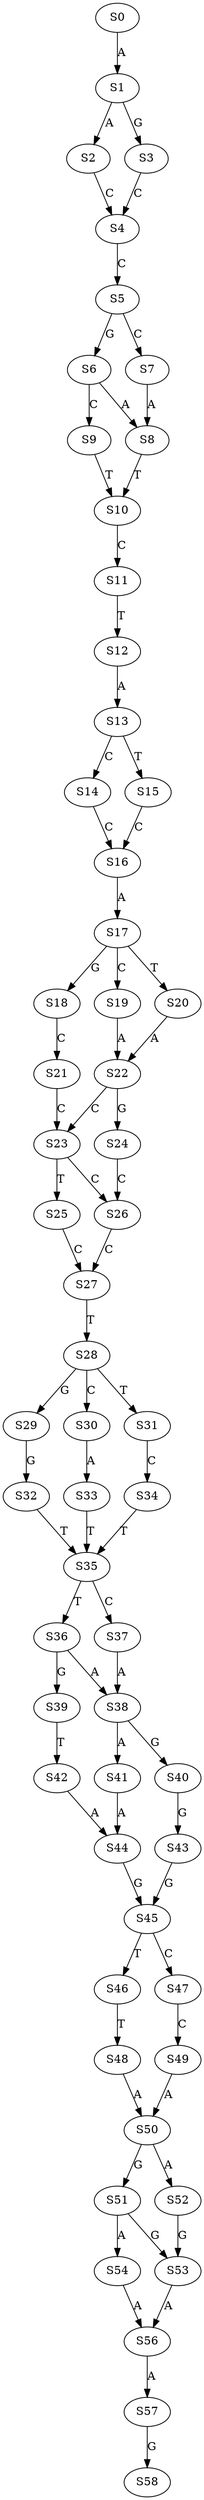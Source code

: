 strict digraph  {
	S0 -> S1 [ label = A ];
	S1 -> S2 [ label = A ];
	S1 -> S3 [ label = G ];
	S2 -> S4 [ label = C ];
	S3 -> S4 [ label = C ];
	S4 -> S5 [ label = C ];
	S5 -> S6 [ label = G ];
	S5 -> S7 [ label = C ];
	S6 -> S8 [ label = A ];
	S6 -> S9 [ label = C ];
	S7 -> S8 [ label = A ];
	S8 -> S10 [ label = T ];
	S9 -> S10 [ label = T ];
	S10 -> S11 [ label = C ];
	S11 -> S12 [ label = T ];
	S12 -> S13 [ label = A ];
	S13 -> S14 [ label = C ];
	S13 -> S15 [ label = T ];
	S14 -> S16 [ label = C ];
	S15 -> S16 [ label = C ];
	S16 -> S17 [ label = A ];
	S17 -> S18 [ label = G ];
	S17 -> S19 [ label = C ];
	S17 -> S20 [ label = T ];
	S18 -> S21 [ label = C ];
	S19 -> S22 [ label = A ];
	S20 -> S22 [ label = A ];
	S21 -> S23 [ label = C ];
	S22 -> S24 [ label = G ];
	S22 -> S23 [ label = C ];
	S23 -> S25 [ label = T ];
	S23 -> S26 [ label = C ];
	S24 -> S26 [ label = C ];
	S25 -> S27 [ label = C ];
	S26 -> S27 [ label = C ];
	S27 -> S28 [ label = T ];
	S28 -> S29 [ label = G ];
	S28 -> S30 [ label = C ];
	S28 -> S31 [ label = T ];
	S29 -> S32 [ label = G ];
	S30 -> S33 [ label = A ];
	S31 -> S34 [ label = C ];
	S32 -> S35 [ label = T ];
	S33 -> S35 [ label = T ];
	S34 -> S35 [ label = T ];
	S35 -> S36 [ label = T ];
	S35 -> S37 [ label = C ];
	S36 -> S38 [ label = A ];
	S36 -> S39 [ label = G ];
	S37 -> S38 [ label = A ];
	S38 -> S40 [ label = G ];
	S38 -> S41 [ label = A ];
	S39 -> S42 [ label = T ];
	S40 -> S43 [ label = G ];
	S41 -> S44 [ label = A ];
	S42 -> S44 [ label = A ];
	S43 -> S45 [ label = G ];
	S44 -> S45 [ label = G ];
	S45 -> S46 [ label = T ];
	S45 -> S47 [ label = C ];
	S46 -> S48 [ label = T ];
	S47 -> S49 [ label = C ];
	S48 -> S50 [ label = A ];
	S49 -> S50 [ label = A ];
	S50 -> S51 [ label = G ];
	S50 -> S52 [ label = A ];
	S51 -> S53 [ label = G ];
	S51 -> S54 [ label = A ];
	S52 -> S53 [ label = G ];
	S53 -> S56 [ label = A ];
	S54 -> S56 [ label = A ];
	S56 -> S57 [ label = A ];
	S57 -> S58 [ label = G ];
}

